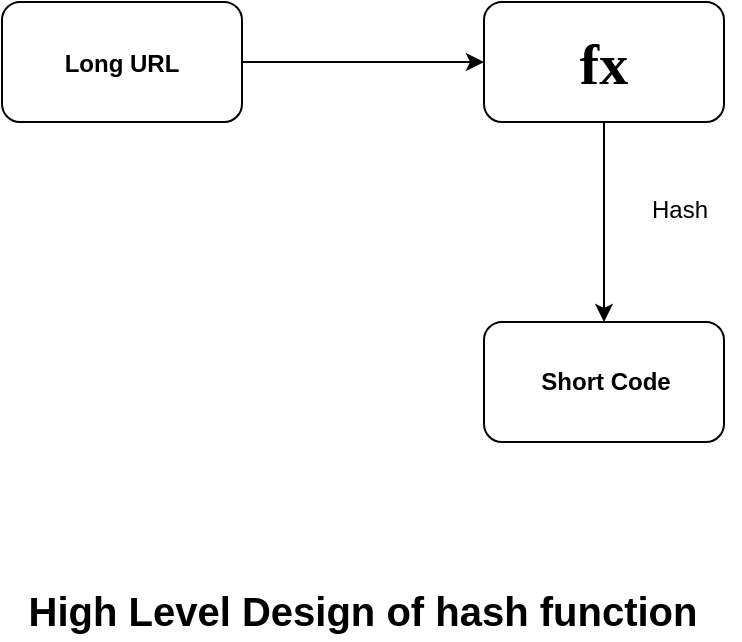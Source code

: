 <mxfile version="28.2.0">
  <diagram name="Page-1" id="da2mdgHukwwWWUB-8Ci4">
    <mxGraphModel dx="2896" dy="1119" grid="1" gridSize="10" guides="1" tooltips="1" connect="1" arrows="1" fold="1" page="1" pageScale="1" pageWidth="827" pageHeight="1169" math="0" shadow="0">
      <root>
        <mxCell id="0" />
        <mxCell id="1" parent="0" />
        <mxCell id="zrS2j0rmHHpfhCojANXW-1" value="" style="rounded=1;whiteSpace=wrap;html=1;" vertex="1" parent="1">
          <mxGeometry x="201" y="441" width="120" height="60" as="geometry" />
        </mxCell>
        <mxCell id="zrS2j0rmHHpfhCojANXW-2" value="" style="rounded=1;whiteSpace=wrap;html=1;" vertex="1" parent="1">
          <mxGeometry x="442" y="441" width="120" height="60" as="geometry" />
        </mxCell>
        <mxCell id="zrS2j0rmHHpfhCojANXW-3" value="Long URL" style="text;html=1;align=center;verticalAlign=middle;whiteSpace=wrap;rounded=0;fontStyle=1" vertex="1" parent="1">
          <mxGeometry x="231" y="457" width="60" height="30" as="geometry" />
        </mxCell>
        <mxCell id="zrS2j0rmHHpfhCojANXW-4" value="" style="endArrow=classic;html=1;rounded=0;exitX=1;exitY=0.5;exitDx=0;exitDy=0;entryX=0;entryY=0.5;entryDx=0;entryDy=0;" edge="1" parent="1" source="zrS2j0rmHHpfhCojANXW-1" target="zrS2j0rmHHpfhCojANXW-2">
          <mxGeometry width="50" height="50" relative="1" as="geometry">
            <mxPoint x="511" y="561" as="sourcePoint" />
            <mxPoint x="561" y="511" as="targetPoint" />
          </mxGeometry>
        </mxCell>
        <mxCell id="zrS2j0rmHHpfhCojANXW-5" value="fx" style="text;html=1;align=center;verticalAlign=middle;whiteSpace=wrap;rounded=0;fontFamily=Garamond;fontStyle=1;fontSize=29;" vertex="1" parent="1">
          <mxGeometry x="472" y="457" width="60" height="30" as="geometry" />
        </mxCell>
        <mxCell id="zrS2j0rmHHpfhCojANXW-6" value="" style="rounded=1;whiteSpace=wrap;html=1;" vertex="1" parent="1">
          <mxGeometry x="442" y="601" width="120" height="60" as="geometry" />
        </mxCell>
        <mxCell id="zrS2j0rmHHpfhCojANXW-7" value="" style="endArrow=classic;html=1;rounded=0;exitX=0.5;exitY=1;exitDx=0;exitDy=0;" edge="1" parent="1" source="zrS2j0rmHHpfhCojANXW-2" target="zrS2j0rmHHpfhCojANXW-6">
          <mxGeometry width="50" height="50" relative="1" as="geometry">
            <mxPoint x="511" y="561" as="sourcePoint" />
            <mxPoint x="561" y="511" as="targetPoint" />
          </mxGeometry>
        </mxCell>
        <mxCell id="zrS2j0rmHHpfhCojANXW-8" value="Short Code" style="text;html=1;align=center;verticalAlign=middle;whiteSpace=wrap;rounded=0;fontStyle=1" vertex="1" parent="1">
          <mxGeometry x="463" y="616" width="80" height="30" as="geometry" />
        </mxCell>
        <mxCell id="zrS2j0rmHHpfhCojANXW-9" value="High Level Design of hash function" style="text;html=1;align=center;verticalAlign=middle;whiteSpace=wrap;rounded=0;fontStyle=1;fontSize=20;" vertex="1" parent="1">
          <mxGeometry x="202" y="730" width="359" height="30" as="geometry" />
        </mxCell>
        <mxCell id="zrS2j0rmHHpfhCojANXW-10" value="Hash" style="text;html=1;align=center;verticalAlign=middle;whiteSpace=wrap;rounded=0;" vertex="1" parent="1">
          <mxGeometry x="510" y="530" width="60" height="30" as="geometry" />
        </mxCell>
      </root>
    </mxGraphModel>
  </diagram>
</mxfile>
